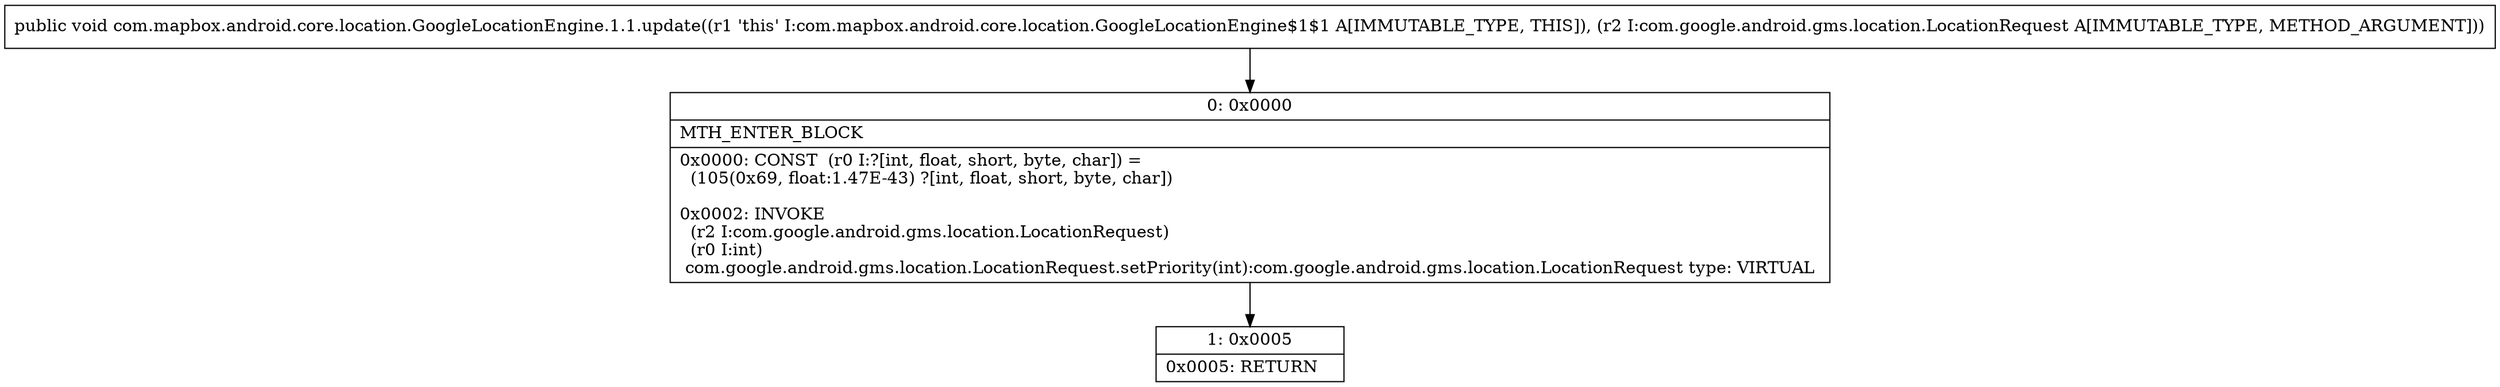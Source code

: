 digraph "CFG forcom.mapbox.android.core.location.GoogleLocationEngine.1.1.update(Lcom\/google\/android\/gms\/location\/LocationRequest;)V" {
Node_0 [shape=record,label="{0\:\ 0x0000|MTH_ENTER_BLOCK\l|0x0000: CONST  (r0 I:?[int, float, short, byte, char]) = \l  (105(0x69, float:1.47E\-43) ?[int, float, short, byte, char])\l \l0x0002: INVOKE  \l  (r2 I:com.google.android.gms.location.LocationRequest)\l  (r0 I:int)\l com.google.android.gms.location.LocationRequest.setPriority(int):com.google.android.gms.location.LocationRequest type: VIRTUAL \l}"];
Node_1 [shape=record,label="{1\:\ 0x0005|0x0005: RETURN   \l}"];
MethodNode[shape=record,label="{public void com.mapbox.android.core.location.GoogleLocationEngine.1.1.update((r1 'this' I:com.mapbox.android.core.location.GoogleLocationEngine$1$1 A[IMMUTABLE_TYPE, THIS]), (r2 I:com.google.android.gms.location.LocationRequest A[IMMUTABLE_TYPE, METHOD_ARGUMENT])) }"];
MethodNode -> Node_0;
Node_0 -> Node_1;
}

